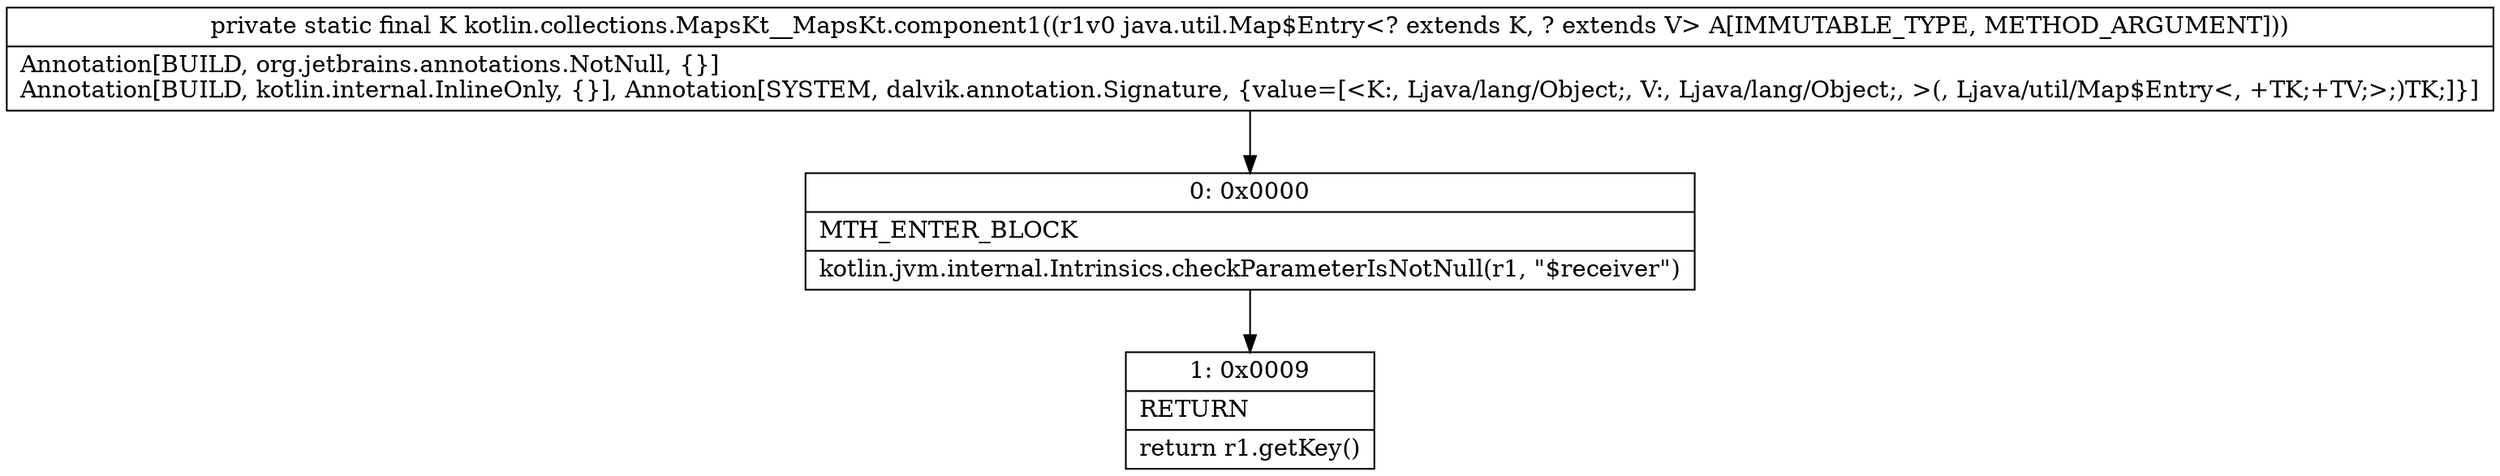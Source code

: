 digraph "CFG forkotlin.collections.MapsKt__MapsKt.component1(Ljava\/util\/Map$Entry;)Ljava\/lang\/Object;" {
Node_0 [shape=record,label="{0\:\ 0x0000|MTH_ENTER_BLOCK\l|kotlin.jvm.internal.Intrinsics.checkParameterIsNotNull(r1, \"$receiver\")\l}"];
Node_1 [shape=record,label="{1\:\ 0x0009|RETURN\l|return r1.getKey()\l}"];
MethodNode[shape=record,label="{private static final K kotlin.collections.MapsKt__MapsKt.component1((r1v0 java.util.Map$Entry\<? extends K, ? extends V\> A[IMMUTABLE_TYPE, METHOD_ARGUMENT]))  | Annotation[BUILD, org.jetbrains.annotations.NotNull, \{\}]\lAnnotation[BUILD, kotlin.internal.InlineOnly, \{\}], Annotation[SYSTEM, dalvik.annotation.Signature, \{value=[\<K:, Ljava\/lang\/Object;, V:, Ljava\/lang\/Object;, \>(, Ljava\/util\/Map$Entry\<, +TK;+TV;\>;)TK;]\}]\l}"];
MethodNode -> Node_0;
Node_0 -> Node_1;
}

